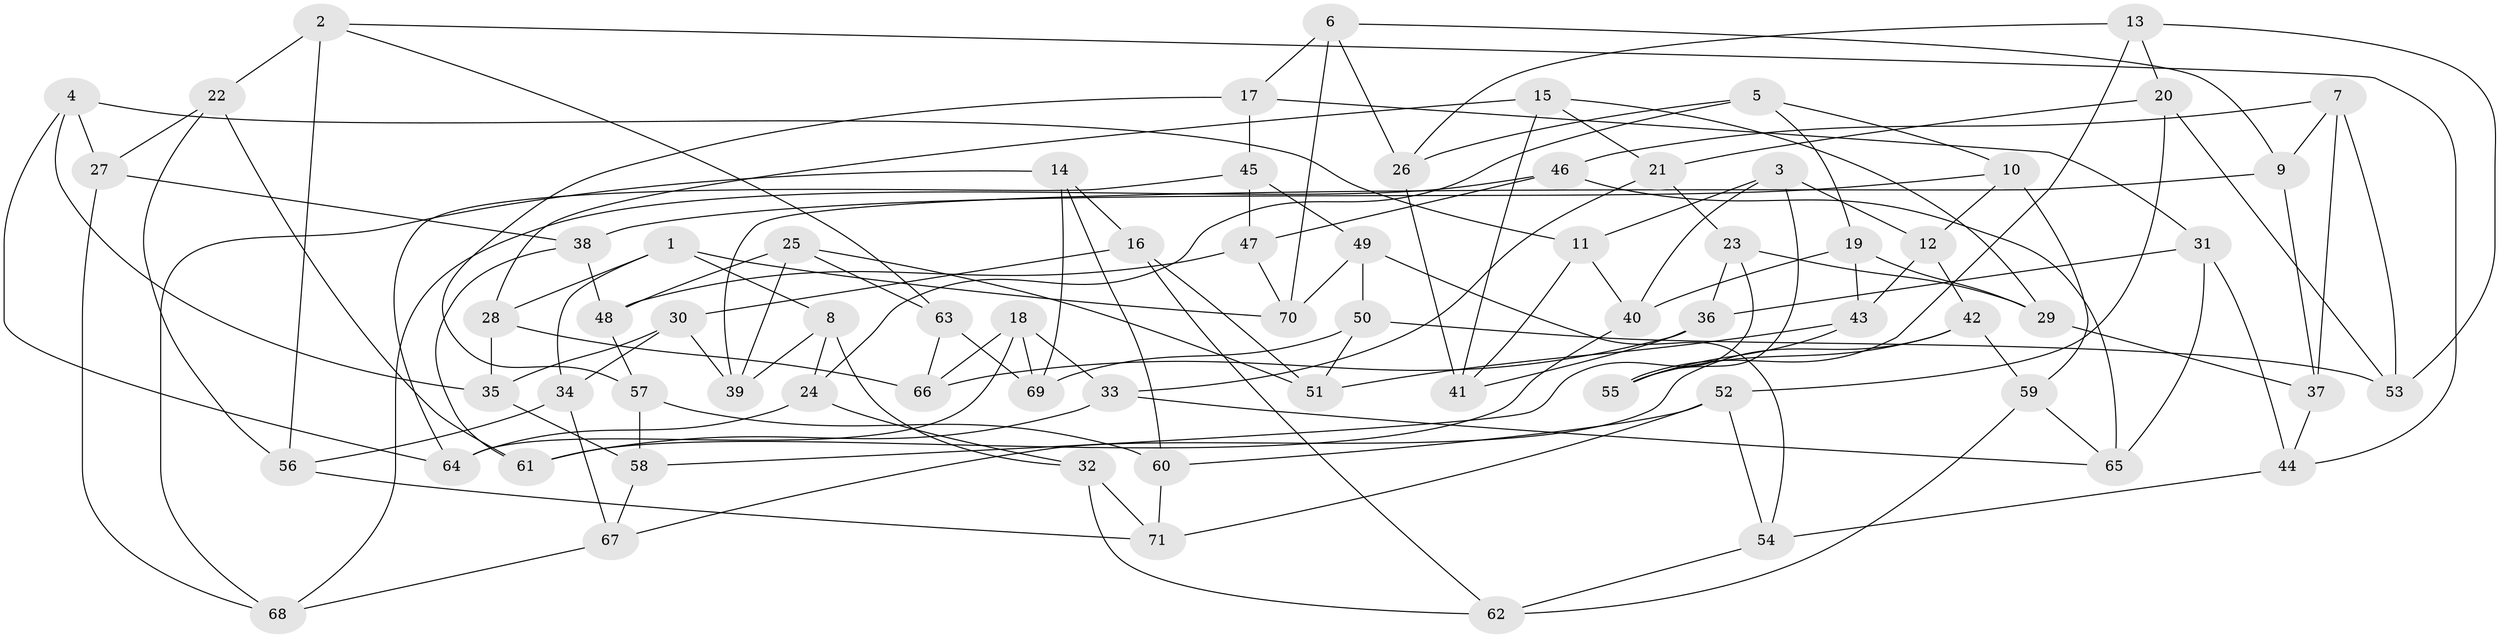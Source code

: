 // Generated by graph-tools (version 1.1) at 2025/27/03/09/25 03:27:00]
// undirected, 71 vertices, 142 edges
graph export_dot {
graph [start="1"]
  node [color=gray90,style=filled];
  1;
  2;
  3;
  4;
  5;
  6;
  7;
  8;
  9;
  10;
  11;
  12;
  13;
  14;
  15;
  16;
  17;
  18;
  19;
  20;
  21;
  22;
  23;
  24;
  25;
  26;
  27;
  28;
  29;
  30;
  31;
  32;
  33;
  34;
  35;
  36;
  37;
  38;
  39;
  40;
  41;
  42;
  43;
  44;
  45;
  46;
  47;
  48;
  49;
  50;
  51;
  52;
  53;
  54;
  55;
  56;
  57;
  58;
  59;
  60;
  61;
  62;
  63;
  64;
  65;
  66;
  67;
  68;
  69;
  70;
  71;
  1 -- 70;
  1 -- 8;
  1 -- 34;
  1 -- 28;
  2 -- 22;
  2 -- 56;
  2 -- 63;
  2 -- 44;
  3 -- 11;
  3 -- 55;
  3 -- 40;
  3 -- 12;
  4 -- 35;
  4 -- 64;
  4 -- 27;
  4 -- 11;
  5 -- 10;
  5 -- 24;
  5 -- 19;
  5 -- 26;
  6 -- 17;
  6 -- 70;
  6 -- 9;
  6 -- 26;
  7 -- 53;
  7 -- 9;
  7 -- 37;
  7 -- 46;
  8 -- 39;
  8 -- 32;
  8 -- 24;
  9 -- 37;
  9 -- 39;
  10 -- 59;
  10 -- 12;
  10 -- 38;
  11 -- 41;
  11 -- 40;
  12 -- 42;
  12 -- 43;
  13 -- 53;
  13 -- 26;
  13 -- 20;
  13 -- 55;
  14 -- 69;
  14 -- 16;
  14 -- 60;
  14 -- 68;
  15 -- 41;
  15 -- 28;
  15 -- 21;
  15 -- 29;
  16 -- 62;
  16 -- 51;
  16 -- 30;
  17 -- 31;
  17 -- 57;
  17 -- 45;
  18 -- 64;
  18 -- 69;
  18 -- 33;
  18 -- 66;
  19 -- 29;
  19 -- 43;
  19 -- 40;
  20 -- 52;
  20 -- 21;
  20 -- 53;
  21 -- 23;
  21 -- 33;
  22 -- 61;
  22 -- 56;
  22 -- 27;
  23 -- 58;
  23 -- 36;
  23 -- 29;
  24 -- 32;
  24 -- 64;
  25 -- 48;
  25 -- 51;
  25 -- 63;
  25 -- 39;
  26 -- 41;
  27 -- 38;
  27 -- 68;
  28 -- 66;
  28 -- 35;
  29 -- 37;
  30 -- 34;
  30 -- 39;
  30 -- 35;
  31 -- 65;
  31 -- 44;
  31 -- 36;
  32 -- 62;
  32 -- 71;
  33 -- 65;
  33 -- 61;
  34 -- 56;
  34 -- 67;
  35 -- 58;
  36 -- 41;
  36 -- 66;
  37 -- 44;
  38 -- 48;
  38 -- 61;
  40 -- 61;
  42 -- 59;
  42 -- 67;
  42 -- 55;
  43 -- 51;
  43 -- 55;
  44 -- 54;
  45 -- 64;
  45 -- 49;
  45 -- 47;
  46 -- 68;
  46 -- 47;
  46 -- 65;
  47 -- 70;
  47 -- 48;
  48 -- 57;
  49 -- 54;
  49 -- 50;
  49 -- 70;
  50 -- 53;
  50 -- 69;
  50 -- 51;
  52 -- 60;
  52 -- 71;
  52 -- 54;
  54 -- 62;
  56 -- 71;
  57 -- 60;
  57 -- 58;
  58 -- 67;
  59 -- 62;
  59 -- 65;
  60 -- 71;
  63 -- 66;
  63 -- 69;
  67 -- 68;
}
